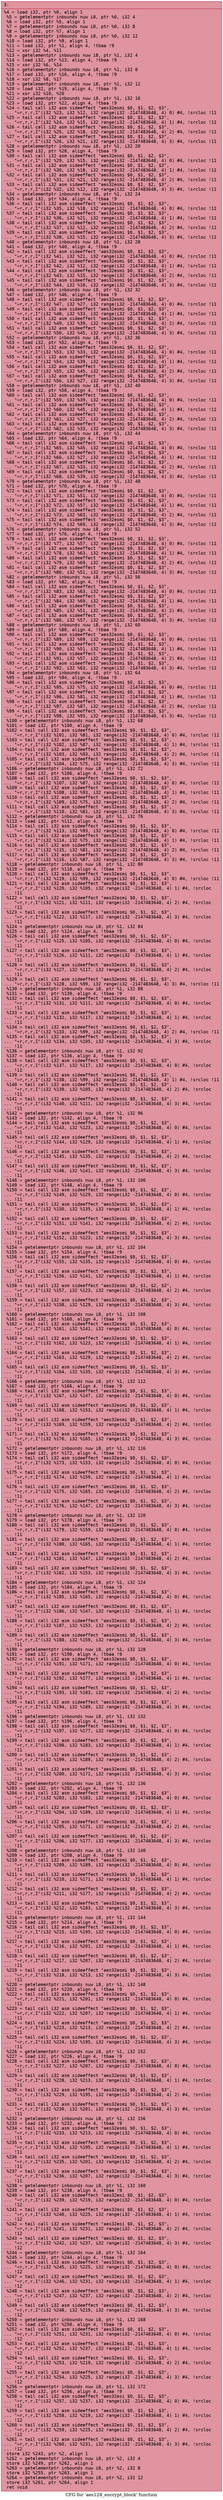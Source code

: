 digraph "CFG for 'aes128_encrypt_block' function" {
	label="CFG for 'aes128_encrypt_block' function";

	Node0x1b095f20 [shape=record,color="#b70d28ff", style=filled, fillcolor="#b70d2870" fontname="Courier",label="{3:\l|  %4 = load i32, ptr %0, align 1\l  %5 = getelementptr inbounds nuw i8, ptr %0, i32 4\l  %6 = load i32, ptr %5, align 1\l  %7 = getelementptr inbounds nuw i8, ptr %0, i32 8\l  %8 = load i32, ptr %7, align 1\l  %9 = getelementptr inbounds nuw i8, ptr %0, i32 12\l  %10 = load i32, ptr %9, align 1\l  %11 = load i32, ptr %1, align 4, !tbaa !9\l  %12 = xor i32 %4, %11\l  %13 = getelementptr inbounds nuw i8, ptr %1, i32 4\l  %14 = load i32, ptr %13, align 4, !tbaa !9\l  %15 = xor i32 %6, %14\l  %16 = getelementptr inbounds nuw i8, ptr %1, i32 8\l  %17 = load i32, ptr %16, align 4, !tbaa !9\l  %18 = xor i32 %8, %17\l  %19 = getelementptr inbounds nuw i8, ptr %1, i32 12\l  %20 = load i32, ptr %19, align 4, !tbaa !9\l  %21 = xor i32 %10, %20\l  %22 = getelementptr inbounds nuw i8, ptr %1, i32 16\l  %23 = load i32, ptr %22, align 4, !tbaa !9\l  %24 = tail call i32 asm sideeffect \"aes32esmi $0, $1, $2, $3\",\l... \"=r,r,r,I\"(i32 %23, i32 %12, i32 range(i32 -2147483648, 4) 0) #4, !srcloc !11\l  %25 = tail call i32 asm sideeffect \"aes32esmi $0, $1, $2, $3\",\l... \"=r,r,r,I\"(i32 %24, i32 %15, i32 range(i32 -2147483648, 4) 1) #4, !srcloc !11\l  %26 = tail call i32 asm sideeffect \"aes32esmi $0, $1, $2, $3\",\l... \"=r,r,r,I\"(i32 %25, i32 %18, i32 range(i32 -2147483648, 4) 2) #4, !srcloc !11\l  %27 = tail call i32 asm sideeffect \"aes32esmi $0, $1, $2, $3\",\l... \"=r,r,r,I\"(i32 %26, i32 %21, i32 range(i32 -2147483648, 4) 3) #4, !srcloc !11\l  %28 = getelementptr inbounds nuw i8, ptr %1, i32 20\l  %29 = load i32, ptr %28, align 4, !tbaa !9\l  %30 = tail call i32 asm sideeffect \"aes32esmi $0, $1, $2, $3\",\l... \"=r,r,r,I\"(i32 %29, i32 %15, i32 range(i32 -2147483648, 4) 0) #4, !srcloc !11\l  %31 = tail call i32 asm sideeffect \"aes32esmi $0, $1, $2, $3\",\l... \"=r,r,r,I\"(i32 %30, i32 %18, i32 range(i32 -2147483648, 4) 1) #4, !srcloc !11\l  %32 = tail call i32 asm sideeffect \"aes32esmi $0, $1, $2, $3\",\l... \"=r,r,r,I\"(i32 %31, i32 %21, i32 range(i32 -2147483648, 4) 2) #4, !srcloc !11\l  %33 = tail call i32 asm sideeffect \"aes32esmi $0, $1, $2, $3\",\l... \"=r,r,r,I\"(i32 %32, i32 %12, i32 range(i32 -2147483648, 4) 3) #4, !srcloc !11\l  %34 = getelementptr inbounds nuw i8, ptr %1, i32 24\l  %35 = load i32, ptr %34, align 4, !tbaa !9\l  %36 = tail call i32 asm sideeffect \"aes32esmi $0, $1, $2, $3\",\l... \"=r,r,r,I\"(i32 %35, i32 %18, i32 range(i32 -2147483648, 4) 0) #4, !srcloc !11\l  %37 = tail call i32 asm sideeffect \"aes32esmi $0, $1, $2, $3\",\l... \"=r,r,r,I\"(i32 %36, i32 %21, i32 range(i32 -2147483648, 4) 1) #4, !srcloc !11\l  %38 = tail call i32 asm sideeffect \"aes32esmi $0, $1, $2, $3\",\l... \"=r,r,r,I\"(i32 %37, i32 %12, i32 range(i32 -2147483648, 4) 2) #4, !srcloc !11\l  %39 = tail call i32 asm sideeffect \"aes32esmi $0, $1, $2, $3\",\l... \"=r,r,r,I\"(i32 %38, i32 %15, i32 range(i32 -2147483648, 4) 3) #4, !srcloc !11\l  %40 = getelementptr inbounds nuw i8, ptr %1, i32 28\l  %41 = load i32, ptr %40, align 4, !tbaa !9\l  %42 = tail call i32 asm sideeffect \"aes32esmi $0, $1, $2, $3\",\l... \"=r,r,r,I\"(i32 %41, i32 %21, i32 range(i32 -2147483648, 4) 0) #4, !srcloc !11\l  %43 = tail call i32 asm sideeffect \"aes32esmi $0, $1, $2, $3\",\l... \"=r,r,r,I\"(i32 %42, i32 %12, i32 range(i32 -2147483648, 4) 1) #4, !srcloc !11\l  %44 = tail call i32 asm sideeffect \"aes32esmi $0, $1, $2, $3\",\l... \"=r,r,r,I\"(i32 %43, i32 %15, i32 range(i32 -2147483648, 4) 2) #4, !srcloc !11\l  %45 = tail call i32 asm sideeffect \"aes32esmi $0, $1, $2, $3\",\l... \"=r,r,r,I\"(i32 %44, i32 %18, i32 range(i32 -2147483648, 4) 3) #4, !srcloc !11\l  %46 = getelementptr inbounds nuw i8, ptr %1, i32 32\l  %47 = load i32, ptr %46, align 4, !tbaa !9\l  %48 = tail call i32 asm sideeffect \"aes32esmi $0, $1, $2, $3\",\l... \"=r,r,r,I\"(i32 %47, i32 %27, i32 range(i32 -2147483648, 4) 0) #4, !srcloc !11\l  %49 = tail call i32 asm sideeffect \"aes32esmi $0, $1, $2, $3\",\l... \"=r,r,r,I\"(i32 %48, i32 %33, i32 range(i32 -2147483648, 4) 1) #4, !srcloc !11\l  %50 = tail call i32 asm sideeffect \"aes32esmi $0, $1, $2, $3\",\l... \"=r,r,r,I\"(i32 %49, i32 %39, i32 range(i32 -2147483648, 4) 2) #4, !srcloc !11\l  %51 = tail call i32 asm sideeffect \"aes32esmi $0, $1, $2, $3\",\l... \"=r,r,r,I\"(i32 %50, i32 %45, i32 range(i32 -2147483648, 4) 3) #4, !srcloc !11\l  %52 = getelementptr inbounds nuw i8, ptr %1, i32 36\l  %53 = load i32, ptr %52, align 4, !tbaa !9\l  %54 = tail call i32 asm sideeffect \"aes32esmi $0, $1, $2, $3\",\l... \"=r,r,r,I\"(i32 %53, i32 %33, i32 range(i32 -2147483648, 4) 0) #4, !srcloc !11\l  %55 = tail call i32 asm sideeffect \"aes32esmi $0, $1, $2, $3\",\l... \"=r,r,r,I\"(i32 %54, i32 %39, i32 range(i32 -2147483648, 4) 1) #4, !srcloc !11\l  %56 = tail call i32 asm sideeffect \"aes32esmi $0, $1, $2, $3\",\l... \"=r,r,r,I\"(i32 %55, i32 %45, i32 range(i32 -2147483648, 4) 2) #4, !srcloc !11\l  %57 = tail call i32 asm sideeffect \"aes32esmi $0, $1, $2, $3\",\l... \"=r,r,r,I\"(i32 %56, i32 %27, i32 range(i32 -2147483648, 4) 3) #4, !srcloc !11\l  %58 = getelementptr inbounds nuw i8, ptr %1, i32 40\l  %59 = load i32, ptr %58, align 4, !tbaa !9\l  %60 = tail call i32 asm sideeffect \"aes32esmi $0, $1, $2, $3\",\l... \"=r,r,r,I\"(i32 %59, i32 %39, i32 range(i32 -2147483648, 4) 0) #4, !srcloc !11\l  %61 = tail call i32 asm sideeffect \"aes32esmi $0, $1, $2, $3\",\l... \"=r,r,r,I\"(i32 %60, i32 %45, i32 range(i32 -2147483648, 4) 1) #4, !srcloc !11\l  %62 = tail call i32 asm sideeffect \"aes32esmi $0, $1, $2, $3\",\l... \"=r,r,r,I\"(i32 %61, i32 %27, i32 range(i32 -2147483648, 4) 2) #4, !srcloc !11\l  %63 = tail call i32 asm sideeffect \"aes32esmi $0, $1, $2, $3\",\l... \"=r,r,r,I\"(i32 %62, i32 %33, i32 range(i32 -2147483648, 4) 3) #4, !srcloc !11\l  %64 = getelementptr inbounds nuw i8, ptr %1, i32 44\l  %65 = load i32, ptr %64, align 4, !tbaa !9\l  %66 = tail call i32 asm sideeffect \"aes32esmi $0, $1, $2, $3\",\l... \"=r,r,r,I\"(i32 %65, i32 %45, i32 range(i32 -2147483648, 4) 0) #4, !srcloc !11\l  %67 = tail call i32 asm sideeffect \"aes32esmi $0, $1, $2, $3\",\l... \"=r,r,r,I\"(i32 %66, i32 %27, i32 range(i32 -2147483648, 4) 1) #4, !srcloc !11\l  %68 = tail call i32 asm sideeffect \"aes32esmi $0, $1, $2, $3\",\l... \"=r,r,r,I\"(i32 %67, i32 %33, i32 range(i32 -2147483648, 4) 2) #4, !srcloc !11\l  %69 = tail call i32 asm sideeffect \"aes32esmi $0, $1, $2, $3\",\l... \"=r,r,r,I\"(i32 %68, i32 %39, i32 range(i32 -2147483648, 4) 3) #4, !srcloc !11\l  %70 = getelementptr inbounds nuw i8, ptr %1, i32 48\l  %71 = load i32, ptr %70, align 4, !tbaa !9\l  %72 = tail call i32 asm sideeffect \"aes32esmi $0, $1, $2, $3\",\l... \"=r,r,r,I\"(i32 %71, i32 %51, i32 range(i32 -2147483648, 4) 0) #4, !srcloc !11\l  %73 = tail call i32 asm sideeffect \"aes32esmi $0, $1, $2, $3\",\l... \"=r,r,r,I\"(i32 %72, i32 %57, i32 range(i32 -2147483648, 4) 1) #4, !srcloc !11\l  %74 = tail call i32 asm sideeffect \"aes32esmi $0, $1, $2, $3\",\l... \"=r,r,r,I\"(i32 %73, i32 %63, i32 range(i32 -2147483648, 4) 2) #4, !srcloc !11\l  %75 = tail call i32 asm sideeffect \"aes32esmi $0, $1, $2, $3\",\l... \"=r,r,r,I\"(i32 %74, i32 %69, i32 range(i32 -2147483648, 4) 3) #4, !srcloc !11\l  %76 = getelementptr inbounds nuw i8, ptr %1, i32 52\l  %77 = load i32, ptr %76, align 4, !tbaa !9\l  %78 = tail call i32 asm sideeffect \"aes32esmi $0, $1, $2, $3\",\l... \"=r,r,r,I\"(i32 %77, i32 %57, i32 range(i32 -2147483648, 4) 0) #4, !srcloc !11\l  %79 = tail call i32 asm sideeffect \"aes32esmi $0, $1, $2, $3\",\l... \"=r,r,r,I\"(i32 %78, i32 %63, i32 range(i32 -2147483648, 4) 1) #4, !srcloc !11\l  %80 = tail call i32 asm sideeffect \"aes32esmi $0, $1, $2, $3\",\l... \"=r,r,r,I\"(i32 %79, i32 %69, i32 range(i32 -2147483648, 4) 2) #4, !srcloc !11\l  %81 = tail call i32 asm sideeffect \"aes32esmi $0, $1, $2, $3\",\l... \"=r,r,r,I\"(i32 %80, i32 %51, i32 range(i32 -2147483648, 4) 3) #4, !srcloc !11\l  %82 = getelementptr inbounds nuw i8, ptr %1, i32 56\l  %83 = load i32, ptr %82, align 4, !tbaa !9\l  %84 = tail call i32 asm sideeffect \"aes32esmi $0, $1, $2, $3\",\l... \"=r,r,r,I\"(i32 %83, i32 %63, i32 range(i32 -2147483648, 4) 0) #4, !srcloc !11\l  %85 = tail call i32 asm sideeffect \"aes32esmi $0, $1, $2, $3\",\l... \"=r,r,r,I\"(i32 %84, i32 %69, i32 range(i32 -2147483648, 4) 1) #4, !srcloc !11\l  %86 = tail call i32 asm sideeffect \"aes32esmi $0, $1, $2, $3\",\l... \"=r,r,r,I\"(i32 %85, i32 %51, i32 range(i32 -2147483648, 4) 2) #4, !srcloc !11\l  %87 = tail call i32 asm sideeffect \"aes32esmi $0, $1, $2, $3\",\l... \"=r,r,r,I\"(i32 %86, i32 %57, i32 range(i32 -2147483648, 4) 3) #4, !srcloc !11\l  %88 = getelementptr inbounds nuw i8, ptr %1, i32 60\l  %89 = load i32, ptr %88, align 4, !tbaa !9\l  %90 = tail call i32 asm sideeffect \"aes32esmi $0, $1, $2, $3\",\l... \"=r,r,r,I\"(i32 %89, i32 %69, i32 range(i32 -2147483648, 4) 0) #4, !srcloc !11\l  %91 = tail call i32 asm sideeffect \"aes32esmi $0, $1, $2, $3\",\l... \"=r,r,r,I\"(i32 %90, i32 %51, i32 range(i32 -2147483648, 4) 1) #4, !srcloc !11\l  %92 = tail call i32 asm sideeffect \"aes32esmi $0, $1, $2, $3\",\l... \"=r,r,r,I\"(i32 %91, i32 %57, i32 range(i32 -2147483648, 4) 2) #4, !srcloc !11\l  %93 = tail call i32 asm sideeffect \"aes32esmi $0, $1, $2, $3\",\l... \"=r,r,r,I\"(i32 %92, i32 %63, i32 range(i32 -2147483648, 4) 3) #4, !srcloc !11\l  %94 = getelementptr inbounds nuw i8, ptr %1, i32 64\l  %95 = load i32, ptr %94, align 4, !tbaa !9\l  %96 = tail call i32 asm sideeffect \"aes32esmi $0, $1, $2, $3\",\l... \"=r,r,r,I\"(i32 %95, i32 %75, i32 range(i32 -2147483648, 4) 0) #4, !srcloc !11\l  %97 = tail call i32 asm sideeffect \"aes32esmi $0, $1, $2, $3\",\l... \"=r,r,r,I\"(i32 %96, i32 %81, i32 range(i32 -2147483648, 4) 1) #4, !srcloc !11\l  %98 = tail call i32 asm sideeffect \"aes32esmi $0, $1, $2, $3\",\l... \"=r,r,r,I\"(i32 %97, i32 %87, i32 range(i32 -2147483648, 4) 2) #4, !srcloc !11\l  %99 = tail call i32 asm sideeffect \"aes32esmi $0, $1, $2, $3\",\l... \"=r,r,r,I\"(i32 %98, i32 %93, i32 range(i32 -2147483648, 4) 3) #4, !srcloc !11\l  %100 = getelementptr inbounds nuw i8, ptr %1, i32 68\l  %101 = load i32, ptr %100, align 4, !tbaa !9\l  %102 = tail call i32 asm sideeffect \"aes32esmi $0, $1, $2, $3\",\l... \"=r,r,r,I\"(i32 %101, i32 %81, i32 range(i32 -2147483648, 4) 0) #4, !srcloc !11\l  %103 = tail call i32 asm sideeffect \"aes32esmi $0, $1, $2, $3\",\l... \"=r,r,r,I\"(i32 %102, i32 %87, i32 range(i32 -2147483648, 4) 1) #4, !srcloc !11\l  %104 = tail call i32 asm sideeffect \"aes32esmi $0, $1, $2, $3\",\l... \"=r,r,r,I\"(i32 %103, i32 %93, i32 range(i32 -2147483648, 4) 2) #4, !srcloc !11\l  %105 = tail call i32 asm sideeffect \"aes32esmi $0, $1, $2, $3\",\l... \"=r,r,r,I\"(i32 %104, i32 %75, i32 range(i32 -2147483648, 4) 3) #4, !srcloc !11\l  %106 = getelementptr inbounds nuw i8, ptr %1, i32 72\l  %107 = load i32, ptr %106, align 4, !tbaa !9\l  %108 = tail call i32 asm sideeffect \"aes32esmi $0, $1, $2, $3\",\l... \"=r,r,r,I\"(i32 %107, i32 %87, i32 range(i32 -2147483648, 4) 0) #4, !srcloc !11\l  %109 = tail call i32 asm sideeffect \"aes32esmi $0, $1, $2, $3\",\l... \"=r,r,r,I\"(i32 %108, i32 %93, i32 range(i32 -2147483648, 4) 1) #4, !srcloc !11\l  %110 = tail call i32 asm sideeffect \"aes32esmi $0, $1, $2, $3\",\l... \"=r,r,r,I\"(i32 %109, i32 %75, i32 range(i32 -2147483648, 4) 2) #4, !srcloc !11\l  %111 = tail call i32 asm sideeffect \"aes32esmi $0, $1, $2, $3\",\l... \"=r,r,r,I\"(i32 %110, i32 %81, i32 range(i32 -2147483648, 4) 3) #4, !srcloc !11\l  %112 = getelementptr inbounds nuw i8, ptr %1, i32 76\l  %113 = load i32, ptr %112, align 4, !tbaa !9\l  %114 = tail call i32 asm sideeffect \"aes32esmi $0, $1, $2, $3\",\l... \"=r,r,r,I\"(i32 %113, i32 %93, i32 range(i32 -2147483648, 4) 0) #4, !srcloc !11\l  %115 = tail call i32 asm sideeffect \"aes32esmi $0, $1, $2, $3\",\l... \"=r,r,r,I\"(i32 %114, i32 %75, i32 range(i32 -2147483648, 4) 1) #4, !srcloc !11\l  %116 = tail call i32 asm sideeffect \"aes32esmi $0, $1, $2, $3\",\l... \"=r,r,r,I\"(i32 %115, i32 %81, i32 range(i32 -2147483648, 4) 2) #4, !srcloc !11\l  %117 = tail call i32 asm sideeffect \"aes32esmi $0, $1, $2, $3\",\l... \"=r,r,r,I\"(i32 %116, i32 %87, i32 range(i32 -2147483648, 4) 3) #4, !srcloc !11\l  %118 = getelementptr inbounds nuw i8, ptr %1, i32 80\l  %119 = load i32, ptr %118, align 4, !tbaa !9\l  %120 = tail call i32 asm sideeffect \"aes32esmi $0, $1, $2, $3\",\l... \"=r,r,r,I\"(i32 %119, i32 %99, i32 range(i32 -2147483648, 4) 0) #4, !srcloc !11\l  %121 = tail call i32 asm sideeffect \"aes32esmi $0, $1, $2, $3\",\l... \"=r,r,r,I\"(i32 %120, i32 %105, i32 range(i32 -2147483648, 4) 1) #4, !srcloc\l... !11\l  %122 = tail call i32 asm sideeffect \"aes32esmi $0, $1, $2, $3\",\l... \"=r,r,r,I\"(i32 %121, i32 %111, i32 range(i32 -2147483648, 4) 2) #4, !srcloc\l... !11\l  %123 = tail call i32 asm sideeffect \"aes32esmi $0, $1, $2, $3\",\l... \"=r,r,r,I\"(i32 %122, i32 %117, i32 range(i32 -2147483648, 4) 3) #4, !srcloc\l... !11\l  %124 = getelementptr inbounds nuw i8, ptr %1, i32 84\l  %125 = load i32, ptr %124, align 4, !tbaa !9\l  %126 = tail call i32 asm sideeffect \"aes32esmi $0, $1, $2, $3\",\l... \"=r,r,r,I\"(i32 %125, i32 %105, i32 range(i32 -2147483648, 4) 0) #4, !srcloc\l... !11\l  %127 = tail call i32 asm sideeffect \"aes32esmi $0, $1, $2, $3\",\l... \"=r,r,r,I\"(i32 %126, i32 %111, i32 range(i32 -2147483648, 4) 1) #4, !srcloc\l... !11\l  %128 = tail call i32 asm sideeffect \"aes32esmi $0, $1, $2, $3\",\l... \"=r,r,r,I\"(i32 %127, i32 %117, i32 range(i32 -2147483648, 4) 2) #4, !srcloc\l... !11\l  %129 = tail call i32 asm sideeffect \"aes32esmi $0, $1, $2, $3\",\l... \"=r,r,r,I\"(i32 %128, i32 %99, i32 range(i32 -2147483648, 4) 3) #4, !srcloc !11\l  %130 = getelementptr inbounds nuw i8, ptr %1, i32 88\l  %131 = load i32, ptr %130, align 4, !tbaa !9\l  %132 = tail call i32 asm sideeffect \"aes32esmi $0, $1, $2, $3\",\l... \"=r,r,r,I\"(i32 %131, i32 %111, i32 range(i32 -2147483648, 4) 0) #4, !srcloc\l... !11\l  %133 = tail call i32 asm sideeffect \"aes32esmi $0, $1, $2, $3\",\l... \"=r,r,r,I\"(i32 %132, i32 %117, i32 range(i32 -2147483648, 4) 1) #4, !srcloc\l... !11\l  %134 = tail call i32 asm sideeffect \"aes32esmi $0, $1, $2, $3\",\l... \"=r,r,r,I\"(i32 %133, i32 %99, i32 range(i32 -2147483648, 4) 2) #4, !srcloc !11\l  %135 = tail call i32 asm sideeffect \"aes32esmi $0, $1, $2, $3\",\l... \"=r,r,r,I\"(i32 %134, i32 %105, i32 range(i32 -2147483648, 4) 3) #4, !srcloc\l... !11\l  %136 = getelementptr inbounds nuw i8, ptr %1, i32 92\l  %137 = load i32, ptr %136, align 4, !tbaa !9\l  %138 = tail call i32 asm sideeffect \"aes32esmi $0, $1, $2, $3\",\l... \"=r,r,r,I\"(i32 %137, i32 %117, i32 range(i32 -2147483648, 4) 0) #4, !srcloc\l... !11\l  %139 = tail call i32 asm sideeffect \"aes32esmi $0, $1, $2, $3\",\l... \"=r,r,r,I\"(i32 %138, i32 %99, i32 range(i32 -2147483648, 4) 1) #4, !srcloc !11\l  %140 = tail call i32 asm sideeffect \"aes32esmi $0, $1, $2, $3\",\l... \"=r,r,r,I\"(i32 %139, i32 %105, i32 range(i32 -2147483648, 4) 2) #4, !srcloc\l... !11\l  %141 = tail call i32 asm sideeffect \"aes32esmi $0, $1, $2, $3\",\l... \"=r,r,r,I\"(i32 %140, i32 %111, i32 range(i32 -2147483648, 4) 3) #4, !srcloc\l... !11\l  %142 = getelementptr inbounds nuw i8, ptr %1, i32 96\l  %143 = load i32, ptr %142, align 4, !tbaa !9\l  %144 = tail call i32 asm sideeffect \"aes32esmi $0, $1, $2, $3\",\l... \"=r,r,r,I\"(i32 %143, i32 %123, i32 range(i32 -2147483648, 4) 0) #4, !srcloc\l... !11\l  %145 = tail call i32 asm sideeffect \"aes32esmi $0, $1, $2, $3\",\l... \"=r,r,r,I\"(i32 %144, i32 %129, i32 range(i32 -2147483648, 4) 1) #4, !srcloc\l... !11\l  %146 = tail call i32 asm sideeffect \"aes32esmi $0, $1, $2, $3\",\l... \"=r,r,r,I\"(i32 %145, i32 %135, i32 range(i32 -2147483648, 4) 2) #4, !srcloc\l... !11\l  %147 = tail call i32 asm sideeffect \"aes32esmi $0, $1, $2, $3\",\l... \"=r,r,r,I\"(i32 %146, i32 %141, i32 range(i32 -2147483648, 4) 3) #4, !srcloc\l... !11\l  %148 = getelementptr inbounds nuw i8, ptr %1, i32 100\l  %149 = load i32, ptr %148, align 4, !tbaa !9\l  %150 = tail call i32 asm sideeffect \"aes32esmi $0, $1, $2, $3\",\l... \"=r,r,r,I\"(i32 %149, i32 %129, i32 range(i32 -2147483648, 4) 0) #4, !srcloc\l... !11\l  %151 = tail call i32 asm sideeffect \"aes32esmi $0, $1, $2, $3\",\l... \"=r,r,r,I\"(i32 %150, i32 %135, i32 range(i32 -2147483648, 4) 1) #4, !srcloc\l... !11\l  %152 = tail call i32 asm sideeffect \"aes32esmi $0, $1, $2, $3\",\l... \"=r,r,r,I\"(i32 %151, i32 %141, i32 range(i32 -2147483648, 4) 2) #4, !srcloc\l... !11\l  %153 = tail call i32 asm sideeffect \"aes32esmi $0, $1, $2, $3\",\l... \"=r,r,r,I\"(i32 %152, i32 %123, i32 range(i32 -2147483648, 4) 3) #4, !srcloc\l... !11\l  %154 = getelementptr inbounds nuw i8, ptr %1, i32 104\l  %155 = load i32, ptr %154, align 4, !tbaa !9\l  %156 = tail call i32 asm sideeffect \"aes32esmi $0, $1, $2, $3\",\l... \"=r,r,r,I\"(i32 %155, i32 %135, i32 range(i32 -2147483648, 4) 0) #4, !srcloc\l... !11\l  %157 = tail call i32 asm sideeffect \"aes32esmi $0, $1, $2, $3\",\l... \"=r,r,r,I\"(i32 %156, i32 %141, i32 range(i32 -2147483648, 4) 1) #4, !srcloc\l... !11\l  %158 = tail call i32 asm sideeffect \"aes32esmi $0, $1, $2, $3\",\l... \"=r,r,r,I\"(i32 %157, i32 %123, i32 range(i32 -2147483648, 4) 2) #4, !srcloc\l... !11\l  %159 = tail call i32 asm sideeffect \"aes32esmi $0, $1, $2, $3\",\l... \"=r,r,r,I\"(i32 %158, i32 %129, i32 range(i32 -2147483648, 4) 3) #4, !srcloc\l... !11\l  %160 = getelementptr inbounds nuw i8, ptr %1, i32 108\l  %161 = load i32, ptr %160, align 4, !tbaa !9\l  %162 = tail call i32 asm sideeffect \"aes32esmi $0, $1, $2, $3\",\l... \"=r,r,r,I\"(i32 %161, i32 %141, i32 range(i32 -2147483648, 4) 0) #4, !srcloc\l... !11\l  %163 = tail call i32 asm sideeffect \"aes32esmi $0, $1, $2, $3\",\l... \"=r,r,r,I\"(i32 %162, i32 %123, i32 range(i32 -2147483648, 4) 1) #4, !srcloc\l... !11\l  %164 = tail call i32 asm sideeffect \"aes32esmi $0, $1, $2, $3\",\l... \"=r,r,r,I\"(i32 %163, i32 %129, i32 range(i32 -2147483648, 4) 2) #4, !srcloc\l... !11\l  %165 = tail call i32 asm sideeffect \"aes32esmi $0, $1, $2, $3\",\l... \"=r,r,r,I\"(i32 %164, i32 %135, i32 range(i32 -2147483648, 4) 3) #4, !srcloc\l... !11\l  %166 = getelementptr inbounds nuw i8, ptr %1, i32 112\l  %167 = load i32, ptr %166, align 4, !tbaa !9\l  %168 = tail call i32 asm sideeffect \"aes32esmi $0, $1, $2, $3\",\l... \"=r,r,r,I\"(i32 %167, i32 %147, i32 range(i32 -2147483648, 4) 0) #4, !srcloc\l... !11\l  %169 = tail call i32 asm sideeffect \"aes32esmi $0, $1, $2, $3\",\l... \"=r,r,r,I\"(i32 %168, i32 %153, i32 range(i32 -2147483648, 4) 1) #4, !srcloc\l... !11\l  %170 = tail call i32 asm sideeffect \"aes32esmi $0, $1, $2, $3\",\l... \"=r,r,r,I\"(i32 %169, i32 %159, i32 range(i32 -2147483648, 4) 2) #4, !srcloc\l... !11\l  %171 = tail call i32 asm sideeffect \"aes32esmi $0, $1, $2, $3\",\l... \"=r,r,r,I\"(i32 %170, i32 %165, i32 range(i32 -2147483648, 4) 3) #4, !srcloc\l... !11\l  %172 = getelementptr inbounds nuw i8, ptr %1, i32 116\l  %173 = load i32, ptr %172, align 4, !tbaa !9\l  %174 = tail call i32 asm sideeffect \"aes32esmi $0, $1, $2, $3\",\l... \"=r,r,r,I\"(i32 %173, i32 %153, i32 range(i32 -2147483648, 4) 0) #4, !srcloc\l... !11\l  %175 = tail call i32 asm sideeffect \"aes32esmi $0, $1, $2, $3\",\l... \"=r,r,r,I\"(i32 %174, i32 %159, i32 range(i32 -2147483648, 4) 1) #4, !srcloc\l... !11\l  %176 = tail call i32 asm sideeffect \"aes32esmi $0, $1, $2, $3\",\l... \"=r,r,r,I\"(i32 %175, i32 %165, i32 range(i32 -2147483648, 4) 2) #4, !srcloc\l... !11\l  %177 = tail call i32 asm sideeffect \"aes32esmi $0, $1, $2, $3\",\l... \"=r,r,r,I\"(i32 %176, i32 %147, i32 range(i32 -2147483648, 4) 3) #4, !srcloc\l... !11\l  %178 = getelementptr inbounds nuw i8, ptr %1, i32 120\l  %179 = load i32, ptr %178, align 4, !tbaa !9\l  %180 = tail call i32 asm sideeffect \"aes32esmi $0, $1, $2, $3\",\l... \"=r,r,r,I\"(i32 %179, i32 %159, i32 range(i32 -2147483648, 4) 0) #4, !srcloc\l... !11\l  %181 = tail call i32 asm sideeffect \"aes32esmi $0, $1, $2, $3\",\l... \"=r,r,r,I\"(i32 %180, i32 %165, i32 range(i32 -2147483648, 4) 1) #4, !srcloc\l... !11\l  %182 = tail call i32 asm sideeffect \"aes32esmi $0, $1, $2, $3\",\l... \"=r,r,r,I\"(i32 %181, i32 %147, i32 range(i32 -2147483648, 4) 2) #4, !srcloc\l... !11\l  %183 = tail call i32 asm sideeffect \"aes32esmi $0, $1, $2, $3\",\l... \"=r,r,r,I\"(i32 %182, i32 %153, i32 range(i32 -2147483648, 4) 3) #4, !srcloc\l... !11\l  %184 = getelementptr inbounds nuw i8, ptr %1, i32 124\l  %185 = load i32, ptr %184, align 4, !tbaa !9\l  %186 = tail call i32 asm sideeffect \"aes32esmi $0, $1, $2, $3\",\l... \"=r,r,r,I\"(i32 %185, i32 %165, i32 range(i32 -2147483648, 4) 0) #4, !srcloc\l... !11\l  %187 = tail call i32 asm sideeffect \"aes32esmi $0, $1, $2, $3\",\l... \"=r,r,r,I\"(i32 %186, i32 %147, i32 range(i32 -2147483648, 4) 1) #4, !srcloc\l... !11\l  %188 = tail call i32 asm sideeffect \"aes32esmi $0, $1, $2, $3\",\l... \"=r,r,r,I\"(i32 %187, i32 %153, i32 range(i32 -2147483648, 4) 2) #4, !srcloc\l... !11\l  %189 = tail call i32 asm sideeffect \"aes32esmi $0, $1, $2, $3\",\l... \"=r,r,r,I\"(i32 %188, i32 %159, i32 range(i32 -2147483648, 4) 3) #4, !srcloc\l... !11\l  %190 = getelementptr inbounds nuw i8, ptr %1, i32 128\l  %191 = load i32, ptr %190, align 4, !tbaa !9\l  %192 = tail call i32 asm sideeffect \"aes32esmi $0, $1, $2, $3\",\l... \"=r,r,r,I\"(i32 %191, i32 %171, i32 range(i32 -2147483648, 4) 0) #4, !srcloc\l... !11\l  %193 = tail call i32 asm sideeffect \"aes32esmi $0, $1, $2, $3\",\l... \"=r,r,r,I\"(i32 %192, i32 %177, i32 range(i32 -2147483648, 4) 1) #4, !srcloc\l... !11\l  %194 = tail call i32 asm sideeffect \"aes32esmi $0, $1, $2, $3\",\l... \"=r,r,r,I\"(i32 %193, i32 %183, i32 range(i32 -2147483648, 4) 2) #4, !srcloc\l... !11\l  %195 = tail call i32 asm sideeffect \"aes32esmi $0, $1, $2, $3\",\l... \"=r,r,r,I\"(i32 %194, i32 %189, i32 range(i32 -2147483648, 4) 3) #4, !srcloc\l... !11\l  %196 = getelementptr inbounds nuw i8, ptr %1, i32 132\l  %197 = load i32, ptr %196, align 4, !tbaa !9\l  %198 = tail call i32 asm sideeffect \"aes32esmi $0, $1, $2, $3\",\l... \"=r,r,r,I\"(i32 %197, i32 %177, i32 range(i32 -2147483648, 4) 0) #4, !srcloc\l... !11\l  %199 = tail call i32 asm sideeffect \"aes32esmi $0, $1, $2, $3\",\l... \"=r,r,r,I\"(i32 %198, i32 %183, i32 range(i32 -2147483648, 4) 1) #4, !srcloc\l... !11\l  %200 = tail call i32 asm sideeffect \"aes32esmi $0, $1, $2, $3\",\l... \"=r,r,r,I\"(i32 %199, i32 %189, i32 range(i32 -2147483648, 4) 2) #4, !srcloc\l... !11\l  %201 = tail call i32 asm sideeffect \"aes32esmi $0, $1, $2, $3\",\l... \"=r,r,r,I\"(i32 %200, i32 %171, i32 range(i32 -2147483648, 4) 3) #4, !srcloc\l... !11\l  %202 = getelementptr inbounds nuw i8, ptr %1, i32 136\l  %203 = load i32, ptr %202, align 4, !tbaa !9\l  %204 = tail call i32 asm sideeffect \"aes32esmi $0, $1, $2, $3\",\l... \"=r,r,r,I\"(i32 %203, i32 %183, i32 range(i32 -2147483648, 4) 0) #4, !srcloc\l... !11\l  %205 = tail call i32 asm sideeffect \"aes32esmi $0, $1, $2, $3\",\l... \"=r,r,r,I\"(i32 %204, i32 %189, i32 range(i32 -2147483648, 4) 1) #4, !srcloc\l... !11\l  %206 = tail call i32 asm sideeffect \"aes32esmi $0, $1, $2, $3\",\l... \"=r,r,r,I\"(i32 %205, i32 %171, i32 range(i32 -2147483648, 4) 2) #4, !srcloc\l... !11\l  %207 = tail call i32 asm sideeffect \"aes32esmi $0, $1, $2, $3\",\l... \"=r,r,r,I\"(i32 %206, i32 %177, i32 range(i32 -2147483648, 4) 3) #4, !srcloc\l... !11\l  %208 = getelementptr inbounds nuw i8, ptr %1, i32 140\l  %209 = load i32, ptr %208, align 4, !tbaa !9\l  %210 = tail call i32 asm sideeffect \"aes32esmi $0, $1, $2, $3\",\l... \"=r,r,r,I\"(i32 %209, i32 %189, i32 range(i32 -2147483648, 4) 0) #4, !srcloc\l... !11\l  %211 = tail call i32 asm sideeffect \"aes32esmi $0, $1, $2, $3\",\l... \"=r,r,r,I\"(i32 %210, i32 %171, i32 range(i32 -2147483648, 4) 1) #4, !srcloc\l... !11\l  %212 = tail call i32 asm sideeffect \"aes32esmi $0, $1, $2, $3\",\l... \"=r,r,r,I\"(i32 %211, i32 %177, i32 range(i32 -2147483648, 4) 2) #4, !srcloc\l... !11\l  %213 = tail call i32 asm sideeffect \"aes32esmi $0, $1, $2, $3\",\l... \"=r,r,r,I\"(i32 %212, i32 %183, i32 range(i32 -2147483648, 4) 3) #4, !srcloc\l... !11\l  %214 = getelementptr inbounds nuw i8, ptr %1, i32 144\l  %215 = load i32, ptr %214, align 4, !tbaa !9\l  %216 = tail call i32 asm sideeffect \"aes32esmi $0, $1, $2, $3\",\l... \"=r,r,r,I\"(i32 %215, i32 %195, i32 range(i32 -2147483648, 4) 0) #4, !srcloc\l... !11\l  %217 = tail call i32 asm sideeffect \"aes32esmi $0, $1, $2, $3\",\l... \"=r,r,r,I\"(i32 %216, i32 %201, i32 range(i32 -2147483648, 4) 1) #4, !srcloc\l... !11\l  %218 = tail call i32 asm sideeffect \"aes32esmi $0, $1, $2, $3\",\l... \"=r,r,r,I\"(i32 %217, i32 %207, i32 range(i32 -2147483648, 4) 2) #4, !srcloc\l... !11\l  %219 = tail call i32 asm sideeffect \"aes32esmi $0, $1, $2, $3\",\l... \"=r,r,r,I\"(i32 %218, i32 %213, i32 range(i32 -2147483648, 4) 3) #4, !srcloc\l... !11\l  %220 = getelementptr inbounds nuw i8, ptr %1, i32 148\l  %221 = load i32, ptr %220, align 4, !tbaa !9\l  %222 = tail call i32 asm sideeffect \"aes32esmi $0, $1, $2, $3\",\l... \"=r,r,r,I\"(i32 %221, i32 %201, i32 range(i32 -2147483648, 4) 0) #4, !srcloc\l... !11\l  %223 = tail call i32 asm sideeffect \"aes32esmi $0, $1, $2, $3\",\l... \"=r,r,r,I\"(i32 %222, i32 %207, i32 range(i32 -2147483648, 4) 1) #4, !srcloc\l... !11\l  %224 = tail call i32 asm sideeffect \"aes32esmi $0, $1, $2, $3\",\l... \"=r,r,r,I\"(i32 %223, i32 %213, i32 range(i32 -2147483648, 4) 2) #4, !srcloc\l... !11\l  %225 = tail call i32 asm sideeffect \"aes32esmi $0, $1, $2, $3\",\l... \"=r,r,r,I\"(i32 %224, i32 %195, i32 range(i32 -2147483648, 4) 3) #4, !srcloc\l... !11\l  %226 = getelementptr inbounds nuw i8, ptr %1, i32 152\l  %227 = load i32, ptr %226, align 4, !tbaa !9\l  %228 = tail call i32 asm sideeffect \"aes32esmi $0, $1, $2, $3\",\l... \"=r,r,r,I\"(i32 %227, i32 %207, i32 range(i32 -2147483648, 4) 0) #4, !srcloc\l... !11\l  %229 = tail call i32 asm sideeffect \"aes32esmi $0, $1, $2, $3\",\l... \"=r,r,r,I\"(i32 %228, i32 %213, i32 range(i32 -2147483648, 4) 1) #4, !srcloc\l... !11\l  %230 = tail call i32 asm sideeffect \"aes32esmi $0, $1, $2, $3\",\l... \"=r,r,r,I\"(i32 %229, i32 %195, i32 range(i32 -2147483648, 4) 2) #4, !srcloc\l... !11\l  %231 = tail call i32 asm sideeffect \"aes32esmi $0, $1, $2, $3\",\l... \"=r,r,r,I\"(i32 %230, i32 %201, i32 range(i32 -2147483648, 4) 3) #4, !srcloc\l... !11\l  %232 = getelementptr inbounds nuw i8, ptr %1, i32 156\l  %233 = load i32, ptr %232, align 4, !tbaa !9\l  %234 = tail call i32 asm sideeffect \"aes32esmi $0, $1, $2, $3\",\l... \"=r,r,r,I\"(i32 %233, i32 %213, i32 range(i32 -2147483648, 4) 0) #4, !srcloc\l... !11\l  %235 = tail call i32 asm sideeffect \"aes32esmi $0, $1, $2, $3\",\l... \"=r,r,r,I\"(i32 %234, i32 %195, i32 range(i32 -2147483648, 4) 1) #4, !srcloc\l... !11\l  %236 = tail call i32 asm sideeffect \"aes32esmi $0, $1, $2, $3\",\l... \"=r,r,r,I\"(i32 %235, i32 %201, i32 range(i32 -2147483648, 4) 2) #4, !srcloc\l... !11\l  %237 = tail call i32 asm sideeffect \"aes32esmi $0, $1, $2, $3\",\l... \"=r,r,r,I\"(i32 %236, i32 %207, i32 range(i32 -2147483648, 4) 3) #4, !srcloc\l... !11\l  %238 = getelementptr inbounds nuw i8, ptr %1, i32 160\l  %239 = load i32, ptr %238, align 4, !tbaa !9\l  %240 = tail call i32 asm sideeffect \"aes32esi $0, $1, $2, $3\",\l... \"=r,r,r,I\"(i32 %239, i32 %219, i32 range(i32 -2147483648, 4) 0) #4, !srcloc\l... !12\l  %241 = tail call i32 asm sideeffect \"aes32esi $0, $1, $2, $3\",\l... \"=r,r,r,I\"(i32 %240, i32 %225, i32 range(i32 -2147483648, 4) 1) #4, !srcloc\l... !12\l  %242 = tail call i32 asm sideeffect \"aes32esi $0, $1, $2, $3\",\l... \"=r,r,r,I\"(i32 %241, i32 %231, i32 range(i32 -2147483648, 4) 2) #4, !srcloc\l... !12\l  %243 = tail call i32 asm sideeffect \"aes32esi $0, $1, $2, $3\",\l... \"=r,r,r,I\"(i32 %242, i32 %237, i32 range(i32 -2147483648, 4) 3) #4, !srcloc\l... !12\l  %244 = getelementptr inbounds nuw i8, ptr %1, i32 164\l  %245 = load i32, ptr %244, align 4, !tbaa !9\l  %246 = tail call i32 asm sideeffect \"aes32esi $0, $1, $2, $3\",\l... \"=r,r,r,I\"(i32 %245, i32 %225, i32 range(i32 -2147483648, 4) 0) #4, !srcloc\l... !12\l  %247 = tail call i32 asm sideeffect \"aes32esi $0, $1, $2, $3\",\l... \"=r,r,r,I\"(i32 %246, i32 %231, i32 range(i32 -2147483648, 4) 1) #4, !srcloc\l... !12\l  %248 = tail call i32 asm sideeffect \"aes32esi $0, $1, $2, $3\",\l... \"=r,r,r,I\"(i32 %247, i32 %237, i32 range(i32 -2147483648, 4) 2) #4, !srcloc\l... !12\l  %249 = tail call i32 asm sideeffect \"aes32esi $0, $1, $2, $3\",\l... \"=r,r,r,I\"(i32 %248, i32 %219, i32 range(i32 -2147483648, 4) 3) #4, !srcloc\l... !12\l  %250 = getelementptr inbounds nuw i8, ptr %1, i32 168\l  %251 = load i32, ptr %250, align 4, !tbaa !9\l  %252 = tail call i32 asm sideeffect \"aes32esi $0, $1, $2, $3\",\l... \"=r,r,r,I\"(i32 %251, i32 %231, i32 range(i32 -2147483648, 4) 0) #4, !srcloc\l... !12\l  %253 = tail call i32 asm sideeffect \"aes32esi $0, $1, $2, $3\",\l... \"=r,r,r,I\"(i32 %252, i32 %237, i32 range(i32 -2147483648, 4) 1) #4, !srcloc\l... !12\l  %254 = tail call i32 asm sideeffect \"aes32esi $0, $1, $2, $3\",\l... \"=r,r,r,I\"(i32 %253, i32 %219, i32 range(i32 -2147483648, 4) 2) #4, !srcloc\l... !12\l  %255 = tail call i32 asm sideeffect \"aes32esi $0, $1, $2, $3\",\l... \"=r,r,r,I\"(i32 %254, i32 %225, i32 range(i32 -2147483648, 4) 3) #4, !srcloc\l... !12\l  %256 = getelementptr inbounds nuw i8, ptr %1, i32 172\l  %257 = load i32, ptr %256, align 4, !tbaa !9\l  %258 = tail call i32 asm sideeffect \"aes32esi $0, $1, $2, $3\",\l... \"=r,r,r,I\"(i32 %257, i32 %237, i32 range(i32 -2147483648, 4) 0) #4, !srcloc\l... !12\l  %259 = tail call i32 asm sideeffect \"aes32esi $0, $1, $2, $3\",\l... \"=r,r,r,I\"(i32 %258, i32 %219, i32 range(i32 -2147483648, 4) 1) #4, !srcloc\l... !12\l  %260 = tail call i32 asm sideeffect \"aes32esi $0, $1, $2, $3\",\l... \"=r,r,r,I\"(i32 %259, i32 %225, i32 range(i32 -2147483648, 4) 2) #4, !srcloc\l... !12\l  %261 = tail call i32 asm sideeffect \"aes32esi $0, $1, $2, $3\",\l... \"=r,r,r,I\"(i32 %260, i32 %231, i32 range(i32 -2147483648, 4) 3) #4, !srcloc\l... !12\l  store i32 %243, ptr %2, align 1\l  %262 = getelementptr inbounds nuw i8, ptr %2, i32 4\l  store i32 %249, ptr %262, align 1\l  %263 = getelementptr inbounds nuw i8, ptr %2, i32 8\l  store i32 %255, ptr %263, align 1\l  %264 = getelementptr inbounds nuw i8, ptr %2, i32 12\l  store i32 %261, ptr %264, align 1\l  ret void\l}"];
}
